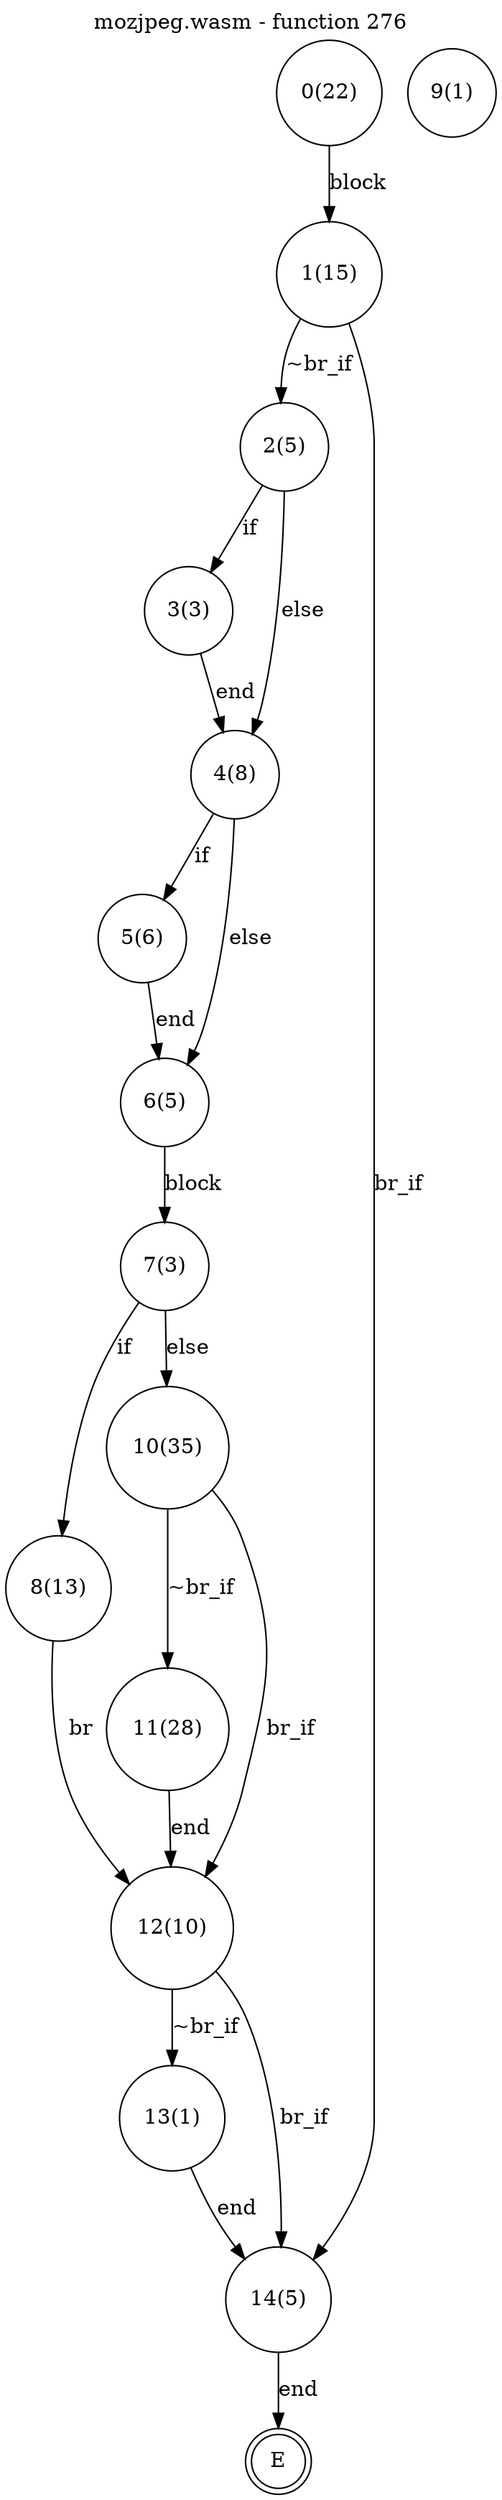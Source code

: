 digraph finite_state_machine {
    label = "mozjpeg.wasm - function 276"
    labelloc =  t
    labelfontsize = 16
    labelfontcolor = black
    labelfontname = "Helvetica"
    node [shape = doublecircle]; E ;
node [shape=circle, fontcolor=black, style="", label="0(22)"]0
node [shape=circle, fontcolor=black, style="", label="1(15)"]1
node [shape=circle, fontcolor=black, style="", label="2(5)"]2
node [shape=circle, fontcolor=black, style="", label="3(3)"]3
node [shape=circle, fontcolor=black, style="", label="4(8)"]4
node [shape=circle, fontcolor=black, style="", label="5(6)"]5
node [shape=circle, fontcolor=black, style="", label="6(5)"]6
node [shape=circle, fontcolor=black, style="", label="7(3)"]7
node [shape=circle, fontcolor=black, style="", label="8(13)"]8
node [shape=circle, fontcolor=black, style="", label="9(1)"]9
node [shape=circle, fontcolor=black, style="", label="10(35)"]10
node [shape=circle, fontcolor=black, style="", label="11(28)"]11
node [shape=circle, fontcolor=black, style="", label="12(10)"]12
node [shape=circle, fontcolor=black, style="", label="13(1)"]13
node [shape=circle, fontcolor=black, style="", label="14(5)"]14
node [shape=circle, fontcolor=black, style="", label="E"]E
    0 -> 1[label="block"];
    1 -> 2[label="~br_if"];
    1 -> 14[label="br_if"];
    2 -> 3[label="if"];
    2 -> 4[label="else"];
    3 -> 4[label="end"];
    4 -> 5[label="if"];
    4 -> 6[label="else"];
    5 -> 6[label="end"];
    6 -> 7[label="block"];
    7 -> 8[label="if"];
    7 -> 10[label="else"];
    8 -> 12[label="br"];
    10 -> 11[label="~br_if"];
    10 -> 12[label="br_if"];
    11 -> 12[label="end"];
    12 -> 13[label="~br_if"];
    12 -> 14[label="br_if"];
    13 -> 14[label="end"];
    14 -> E[label="end"];
}
